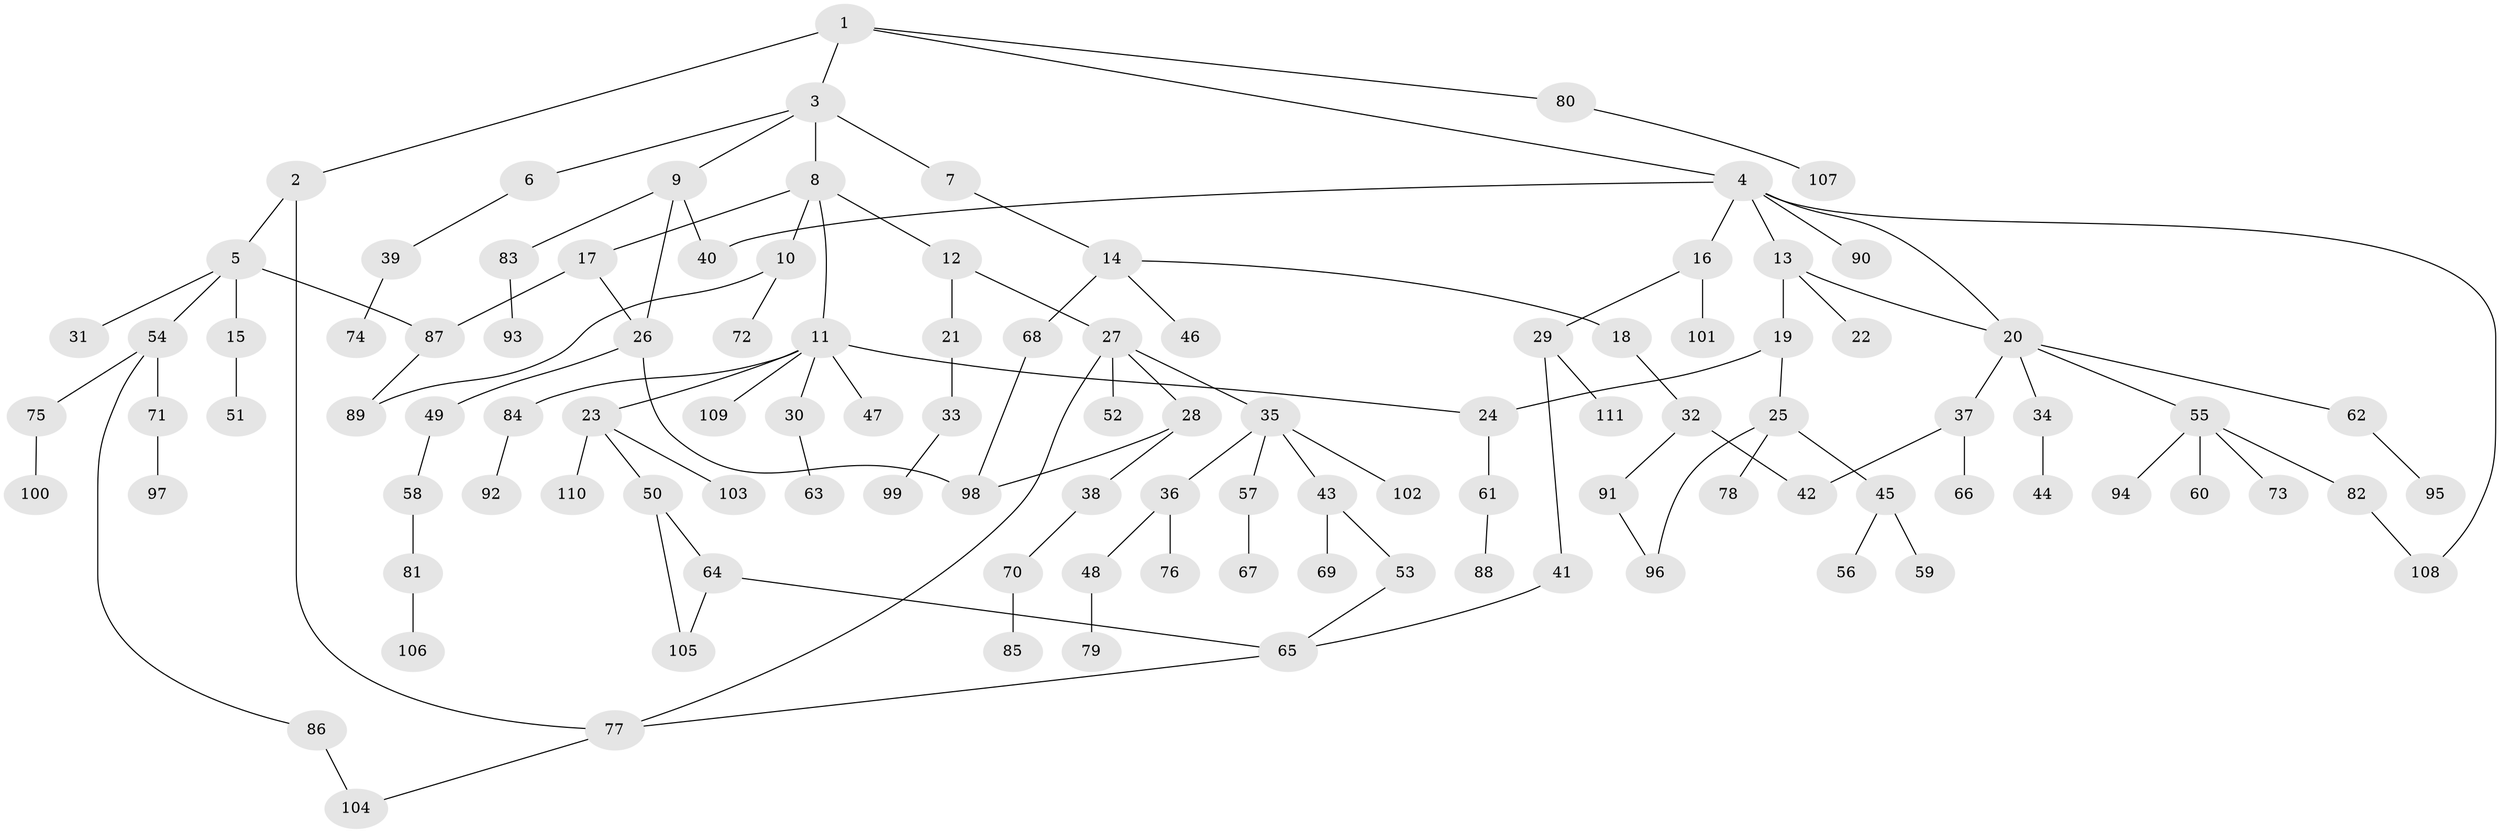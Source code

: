 // Generated by graph-tools (version 1.1) at 2025/13/03/09/25 04:13:30]
// undirected, 111 vertices, 127 edges
graph export_dot {
graph [start="1"]
  node [color=gray90,style=filled];
  1;
  2;
  3;
  4;
  5;
  6;
  7;
  8;
  9;
  10;
  11;
  12;
  13;
  14;
  15;
  16;
  17;
  18;
  19;
  20;
  21;
  22;
  23;
  24;
  25;
  26;
  27;
  28;
  29;
  30;
  31;
  32;
  33;
  34;
  35;
  36;
  37;
  38;
  39;
  40;
  41;
  42;
  43;
  44;
  45;
  46;
  47;
  48;
  49;
  50;
  51;
  52;
  53;
  54;
  55;
  56;
  57;
  58;
  59;
  60;
  61;
  62;
  63;
  64;
  65;
  66;
  67;
  68;
  69;
  70;
  71;
  72;
  73;
  74;
  75;
  76;
  77;
  78;
  79;
  80;
  81;
  82;
  83;
  84;
  85;
  86;
  87;
  88;
  89;
  90;
  91;
  92;
  93;
  94;
  95;
  96;
  97;
  98;
  99;
  100;
  101;
  102;
  103;
  104;
  105;
  106;
  107;
  108;
  109;
  110;
  111;
  1 -- 2;
  1 -- 3;
  1 -- 4;
  1 -- 80;
  2 -- 5;
  2 -- 77;
  3 -- 6;
  3 -- 7;
  3 -- 8;
  3 -- 9;
  4 -- 13;
  4 -- 16;
  4 -- 20;
  4 -- 90;
  4 -- 108;
  4 -- 40;
  5 -- 15;
  5 -- 31;
  5 -- 54;
  5 -- 87;
  6 -- 39;
  7 -- 14;
  8 -- 10;
  8 -- 11;
  8 -- 12;
  8 -- 17;
  9 -- 26;
  9 -- 40;
  9 -- 83;
  10 -- 72;
  10 -- 89;
  11 -- 23;
  11 -- 30;
  11 -- 47;
  11 -- 84;
  11 -- 109;
  11 -- 24;
  12 -- 21;
  12 -- 27;
  13 -- 19;
  13 -- 22;
  13 -- 20;
  14 -- 18;
  14 -- 46;
  14 -- 68;
  15 -- 51;
  16 -- 29;
  16 -- 101;
  17 -- 87;
  17 -- 26;
  18 -- 32;
  19 -- 24;
  19 -- 25;
  20 -- 34;
  20 -- 37;
  20 -- 55;
  20 -- 62;
  21 -- 33;
  23 -- 50;
  23 -- 103;
  23 -- 110;
  24 -- 61;
  25 -- 45;
  25 -- 78;
  25 -- 96;
  26 -- 49;
  26 -- 98;
  27 -- 28;
  27 -- 35;
  27 -- 52;
  27 -- 77;
  28 -- 38;
  28 -- 98;
  29 -- 41;
  29 -- 111;
  30 -- 63;
  32 -- 42;
  32 -- 91;
  33 -- 99;
  34 -- 44;
  35 -- 36;
  35 -- 43;
  35 -- 57;
  35 -- 102;
  36 -- 48;
  36 -- 76;
  37 -- 66;
  37 -- 42;
  38 -- 70;
  39 -- 74;
  41 -- 65;
  43 -- 53;
  43 -- 69;
  45 -- 56;
  45 -- 59;
  48 -- 79;
  49 -- 58;
  50 -- 64;
  50 -- 105;
  53 -- 65;
  54 -- 71;
  54 -- 75;
  54 -- 86;
  55 -- 60;
  55 -- 73;
  55 -- 82;
  55 -- 94;
  57 -- 67;
  58 -- 81;
  61 -- 88;
  62 -- 95;
  64 -- 105;
  64 -- 65;
  65 -- 77;
  68 -- 98;
  70 -- 85;
  71 -- 97;
  75 -- 100;
  77 -- 104;
  80 -- 107;
  81 -- 106;
  82 -- 108;
  83 -- 93;
  84 -- 92;
  86 -- 104;
  87 -- 89;
  91 -- 96;
}
